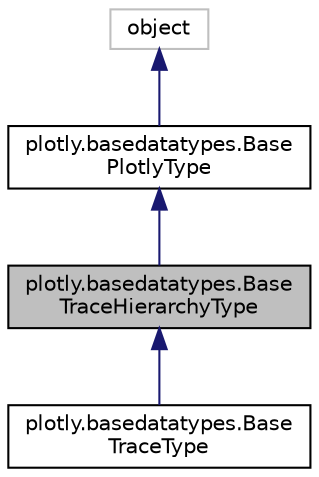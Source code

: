 digraph "plotly.basedatatypes.BaseTraceHierarchyType"
{
 // LATEX_PDF_SIZE
  edge [fontname="Helvetica",fontsize="10",labelfontname="Helvetica",labelfontsize="10"];
  node [fontname="Helvetica",fontsize="10",shape=record];
  Node1 [label="plotly.basedatatypes.Base\lTraceHierarchyType",height=0.2,width=0.4,color="black", fillcolor="grey75", style="filled", fontcolor="black",tooltip=" "];
  Node2 -> Node1 [dir="back",color="midnightblue",fontsize="10",style="solid",fontname="Helvetica"];
  Node2 [label="plotly.basedatatypes.Base\lPlotlyType",height=0.2,width=0.4,color="black", fillcolor="white", style="filled",URL="$classplotly_1_1basedatatypes_1_1_base_plotly_type.html",tooltip=" "];
  Node3 -> Node2 [dir="back",color="midnightblue",fontsize="10",style="solid",fontname="Helvetica"];
  Node3 [label="object",height=0.2,width=0.4,color="grey75", fillcolor="white", style="filled",tooltip=" "];
  Node1 -> Node4 [dir="back",color="midnightblue",fontsize="10",style="solid",fontname="Helvetica"];
  Node4 [label="plotly.basedatatypes.Base\lTraceType",height=0.2,width=0.4,color="black", fillcolor="white", style="filled",URL="$classplotly_1_1basedatatypes_1_1_base_trace_type.html",tooltip=" "];
}
